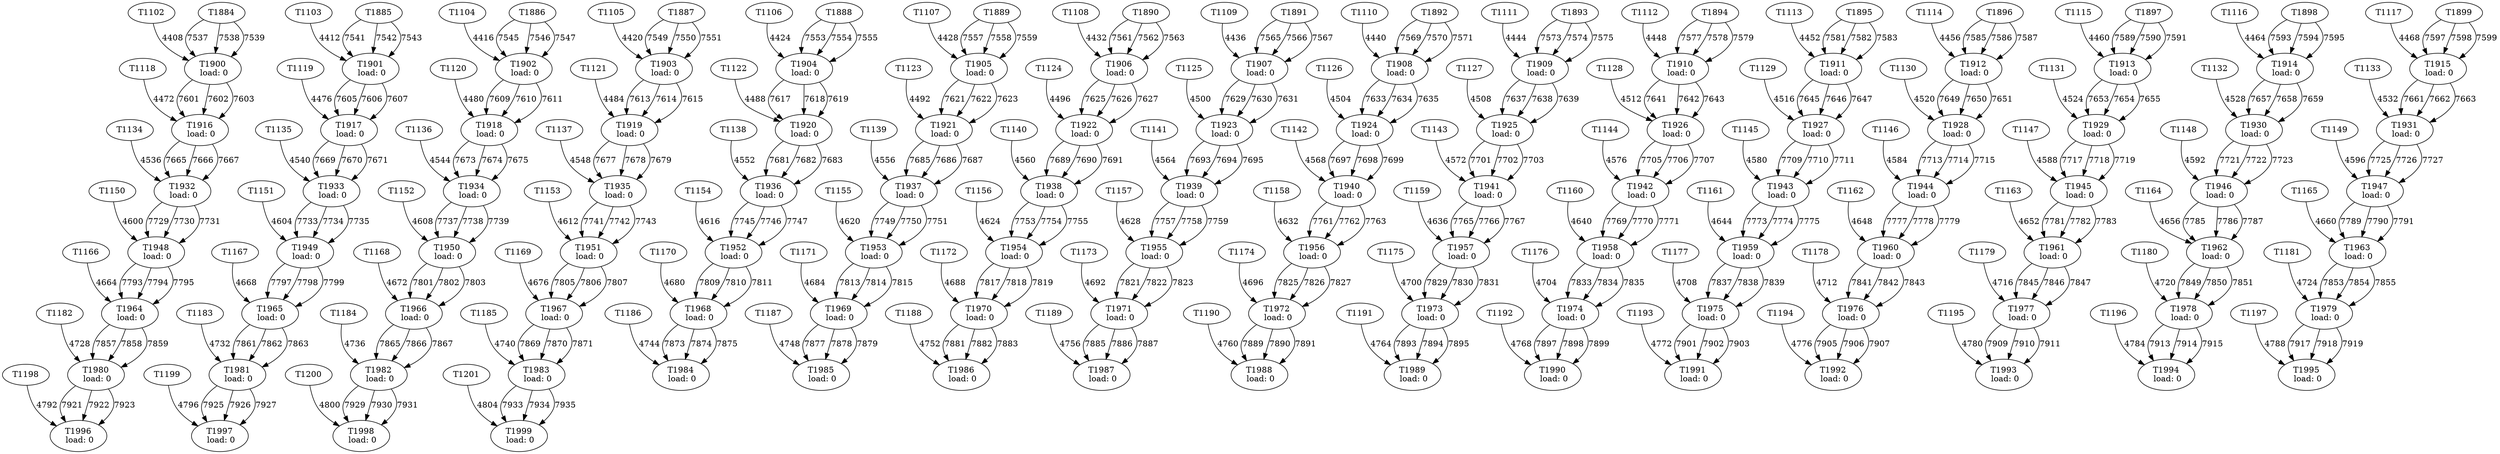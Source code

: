 digraph taskgraph {
	T1900 [label= "T1900\n load: 0"];
	T1102 -> T1900[label=4408];
	T1884 -> T1900[label=7537];
	T1884 -> T1900[label=7538];
	T1884 -> T1900[label=7539];
	T1901 [label= "T1901\n load: 0"];
	T1103 -> T1901[label=4412];
	T1885 -> T1901[label=7541];
	T1885 -> T1901[label=7542];
	T1885 -> T1901[label=7543];
	T1902 [label= "T1902\n load: 0"];
	T1104 -> T1902[label=4416];
	T1886 -> T1902[label=7545];
	T1886 -> T1902[label=7546];
	T1886 -> T1902[label=7547];
	T1903 [label= "T1903\n load: 0"];
	T1105 -> T1903[label=4420];
	T1887 -> T1903[label=7549];
	T1887 -> T1903[label=7550];
	T1887 -> T1903[label=7551];
	T1904 [label= "T1904\n load: 0"];
	T1106 -> T1904[label=4424];
	T1888 -> T1904[label=7553];
	T1888 -> T1904[label=7554];
	T1888 -> T1904[label=7555];
	T1905 [label= "T1905\n load: 0"];
	T1107 -> T1905[label=4428];
	T1889 -> T1905[label=7557];
	T1889 -> T1905[label=7558];
	T1889 -> T1905[label=7559];
	T1906 [label= "T1906\n load: 0"];
	T1108 -> T1906[label=4432];
	T1890 -> T1906[label=7561];
	T1890 -> T1906[label=7562];
	T1890 -> T1906[label=7563];
	T1907 [label= "T1907\n load: 0"];
	T1109 -> T1907[label=4436];
	T1891 -> T1907[label=7565];
	T1891 -> T1907[label=7566];
	T1891 -> T1907[label=7567];
	T1908 [label= "T1908\n load: 0"];
	T1110 -> T1908[label=4440];
	T1892 -> T1908[label=7569];
	T1892 -> T1908[label=7570];
	T1892 -> T1908[label=7571];
	T1909 [label= "T1909\n load: 0"];
	T1111 -> T1909[label=4444];
	T1893 -> T1909[label=7573];
	T1893 -> T1909[label=7574];
	T1893 -> T1909[label=7575];
	T1910 [label= "T1910\n load: 0"];
	T1112 -> T1910[label=4448];
	T1894 -> T1910[label=7577];
	T1894 -> T1910[label=7578];
	T1894 -> T1910[label=7579];
	T1911 [label= "T1911\n load: 0"];
	T1113 -> T1911[label=4452];
	T1895 -> T1911[label=7581];
	T1895 -> T1911[label=7582];
	T1895 -> T1911[label=7583];
	T1912 [label= "T1912\n load: 0"];
	T1114 -> T1912[label=4456];
	T1896 -> T1912[label=7585];
	T1896 -> T1912[label=7586];
	T1896 -> T1912[label=7587];
	T1913 [label= "T1913\n load: 0"];
	T1115 -> T1913[label=4460];
	T1897 -> T1913[label=7589];
	T1897 -> T1913[label=7590];
	T1897 -> T1913[label=7591];
	T1914 [label= "T1914\n load: 0"];
	T1116 -> T1914[label=4464];
	T1898 -> T1914[label=7593];
	T1898 -> T1914[label=7594];
	T1898 -> T1914[label=7595];
	T1915 [label= "T1915\n load: 0"];
	T1117 -> T1915[label=4468];
	T1899 -> T1915[label=7597];
	T1899 -> T1915[label=7598];
	T1899 -> T1915[label=7599];
	T1916 [label= "T1916\n load: 0"];
	T1118 -> T1916[label=4472];
	T1900 -> T1916[label=7601];
	T1900 -> T1916[label=7602];
	T1900 -> T1916[label=7603];
	T1917 [label= "T1917\n load: 0"];
	T1119 -> T1917[label=4476];
	T1901 -> T1917[label=7605];
	T1901 -> T1917[label=7606];
	T1901 -> T1917[label=7607];
	T1918 [label= "T1918\n load: 0"];
	T1120 -> T1918[label=4480];
	T1902 -> T1918[label=7609];
	T1902 -> T1918[label=7610];
	T1902 -> T1918[label=7611];
	T1919 [label= "T1919\n load: 0"];
	T1121 -> T1919[label=4484];
	T1903 -> T1919[label=7613];
	T1903 -> T1919[label=7614];
	T1903 -> T1919[label=7615];
	T1920 [label= "T1920\n load: 0"];
	T1122 -> T1920[label=4488];
	T1904 -> T1920[label=7617];
	T1904 -> T1920[label=7618];
	T1904 -> T1920[label=7619];
	T1921 [label= "T1921\n load: 0"];
	T1123 -> T1921[label=4492];
	T1905 -> T1921[label=7621];
	T1905 -> T1921[label=7622];
	T1905 -> T1921[label=7623];
	T1922 [label= "T1922\n load: 0"];
	T1124 -> T1922[label=4496];
	T1906 -> T1922[label=7625];
	T1906 -> T1922[label=7626];
	T1906 -> T1922[label=7627];
	T1923 [label= "T1923\n load: 0"];
	T1125 -> T1923[label=4500];
	T1907 -> T1923[label=7629];
	T1907 -> T1923[label=7630];
	T1907 -> T1923[label=7631];
	T1924 [label= "T1924\n load: 0"];
	T1126 -> T1924[label=4504];
	T1908 -> T1924[label=7633];
	T1908 -> T1924[label=7634];
	T1908 -> T1924[label=7635];
	T1925 [label= "T1925\n load: 0"];
	T1127 -> T1925[label=4508];
	T1909 -> T1925[label=7637];
	T1909 -> T1925[label=7638];
	T1909 -> T1925[label=7639];
	T1926 [label= "T1926\n load: 0"];
	T1128 -> T1926[label=4512];
	T1910 -> T1926[label=7641];
	T1910 -> T1926[label=7642];
	T1910 -> T1926[label=7643];
	T1927 [label= "T1927\n load: 0"];
	T1129 -> T1927[label=4516];
	T1911 -> T1927[label=7645];
	T1911 -> T1927[label=7646];
	T1911 -> T1927[label=7647];
	T1928 [label= "T1928\n load: 0"];
	T1130 -> T1928[label=4520];
	T1912 -> T1928[label=7649];
	T1912 -> T1928[label=7650];
	T1912 -> T1928[label=7651];
	T1929 [label= "T1929\n load: 0"];
	T1131 -> T1929[label=4524];
	T1913 -> T1929[label=7653];
	T1913 -> T1929[label=7654];
	T1913 -> T1929[label=7655];
	T1930 [label= "T1930\n load: 0"];
	T1132 -> T1930[label=4528];
	T1914 -> T1930[label=7657];
	T1914 -> T1930[label=7658];
	T1914 -> T1930[label=7659];
	T1931 [label= "T1931\n load: 0"];
	T1133 -> T1931[label=4532];
	T1915 -> T1931[label=7661];
	T1915 -> T1931[label=7662];
	T1915 -> T1931[label=7663];
	T1932 [label= "T1932\n load: 0"];
	T1134 -> T1932[label=4536];
	T1916 -> T1932[label=7665];
	T1916 -> T1932[label=7666];
	T1916 -> T1932[label=7667];
	T1933 [label= "T1933\n load: 0"];
	T1135 -> T1933[label=4540];
	T1917 -> T1933[label=7669];
	T1917 -> T1933[label=7670];
	T1917 -> T1933[label=7671];
	T1934 [label= "T1934\n load: 0"];
	T1136 -> T1934[label=4544];
	T1918 -> T1934[label=7673];
	T1918 -> T1934[label=7674];
	T1918 -> T1934[label=7675];
	T1935 [label= "T1935\n load: 0"];
	T1137 -> T1935[label=4548];
	T1919 -> T1935[label=7677];
	T1919 -> T1935[label=7678];
	T1919 -> T1935[label=7679];
	T1936 [label= "T1936\n load: 0"];
	T1138 -> T1936[label=4552];
	T1920 -> T1936[label=7681];
	T1920 -> T1936[label=7682];
	T1920 -> T1936[label=7683];
	T1937 [label= "T1937\n load: 0"];
	T1139 -> T1937[label=4556];
	T1921 -> T1937[label=7685];
	T1921 -> T1937[label=7686];
	T1921 -> T1937[label=7687];
	T1938 [label= "T1938\n load: 0"];
	T1140 -> T1938[label=4560];
	T1922 -> T1938[label=7689];
	T1922 -> T1938[label=7690];
	T1922 -> T1938[label=7691];
	T1939 [label= "T1939\n load: 0"];
	T1141 -> T1939[label=4564];
	T1923 -> T1939[label=7693];
	T1923 -> T1939[label=7694];
	T1923 -> T1939[label=7695];
	T1940 [label= "T1940\n load: 0"];
	T1142 -> T1940[label=4568];
	T1924 -> T1940[label=7697];
	T1924 -> T1940[label=7698];
	T1924 -> T1940[label=7699];
	T1941 [label= "T1941\n load: 0"];
	T1143 -> T1941[label=4572];
	T1925 -> T1941[label=7701];
	T1925 -> T1941[label=7702];
	T1925 -> T1941[label=7703];
	T1942 [label= "T1942\n load: 0"];
	T1144 -> T1942[label=4576];
	T1926 -> T1942[label=7705];
	T1926 -> T1942[label=7706];
	T1926 -> T1942[label=7707];
	T1943 [label= "T1943\n load: 0"];
	T1145 -> T1943[label=4580];
	T1927 -> T1943[label=7709];
	T1927 -> T1943[label=7710];
	T1927 -> T1943[label=7711];
	T1944 [label= "T1944\n load: 0"];
	T1146 -> T1944[label=4584];
	T1928 -> T1944[label=7713];
	T1928 -> T1944[label=7714];
	T1928 -> T1944[label=7715];
	T1945 [label= "T1945\n load: 0"];
	T1147 -> T1945[label=4588];
	T1929 -> T1945[label=7717];
	T1929 -> T1945[label=7718];
	T1929 -> T1945[label=7719];
	T1946 [label= "T1946\n load: 0"];
	T1148 -> T1946[label=4592];
	T1930 -> T1946[label=7721];
	T1930 -> T1946[label=7722];
	T1930 -> T1946[label=7723];
	T1947 [label= "T1947\n load: 0"];
	T1149 -> T1947[label=4596];
	T1931 -> T1947[label=7725];
	T1931 -> T1947[label=7726];
	T1931 -> T1947[label=7727];
	T1948 [label= "T1948\n load: 0"];
	T1150 -> T1948[label=4600];
	T1932 -> T1948[label=7729];
	T1932 -> T1948[label=7730];
	T1932 -> T1948[label=7731];
	T1949 [label= "T1949\n load: 0"];
	T1151 -> T1949[label=4604];
	T1933 -> T1949[label=7733];
	T1933 -> T1949[label=7734];
	T1933 -> T1949[label=7735];
	T1950 [label= "T1950\n load: 0"];
	T1152 -> T1950[label=4608];
	T1934 -> T1950[label=7737];
	T1934 -> T1950[label=7738];
	T1934 -> T1950[label=7739];
	T1951 [label= "T1951\n load: 0"];
	T1153 -> T1951[label=4612];
	T1935 -> T1951[label=7741];
	T1935 -> T1951[label=7742];
	T1935 -> T1951[label=7743];
	T1952 [label= "T1952\n load: 0"];
	T1154 -> T1952[label=4616];
	T1936 -> T1952[label=7745];
	T1936 -> T1952[label=7746];
	T1936 -> T1952[label=7747];
	T1953 [label= "T1953\n load: 0"];
	T1155 -> T1953[label=4620];
	T1937 -> T1953[label=7749];
	T1937 -> T1953[label=7750];
	T1937 -> T1953[label=7751];
	T1954 [label= "T1954\n load: 0"];
	T1156 -> T1954[label=4624];
	T1938 -> T1954[label=7753];
	T1938 -> T1954[label=7754];
	T1938 -> T1954[label=7755];
	T1955 [label= "T1955\n load: 0"];
	T1157 -> T1955[label=4628];
	T1939 -> T1955[label=7757];
	T1939 -> T1955[label=7758];
	T1939 -> T1955[label=7759];
	T1956 [label= "T1956\n load: 0"];
	T1158 -> T1956[label=4632];
	T1940 -> T1956[label=7761];
	T1940 -> T1956[label=7762];
	T1940 -> T1956[label=7763];
	T1957 [label= "T1957\n load: 0"];
	T1159 -> T1957[label=4636];
	T1941 -> T1957[label=7765];
	T1941 -> T1957[label=7766];
	T1941 -> T1957[label=7767];
	T1958 [label= "T1958\n load: 0"];
	T1160 -> T1958[label=4640];
	T1942 -> T1958[label=7769];
	T1942 -> T1958[label=7770];
	T1942 -> T1958[label=7771];
	T1959 [label= "T1959\n load: 0"];
	T1161 -> T1959[label=4644];
	T1943 -> T1959[label=7773];
	T1943 -> T1959[label=7774];
	T1943 -> T1959[label=7775];
	T1960 [label= "T1960\n load: 0"];
	T1162 -> T1960[label=4648];
	T1944 -> T1960[label=7777];
	T1944 -> T1960[label=7778];
	T1944 -> T1960[label=7779];
	T1961 [label= "T1961\n load: 0"];
	T1163 -> T1961[label=4652];
	T1945 -> T1961[label=7781];
	T1945 -> T1961[label=7782];
	T1945 -> T1961[label=7783];
	T1962 [label= "T1962\n load: 0"];
	T1164 -> T1962[label=4656];
	T1946 -> T1962[label=7785];
	T1946 -> T1962[label=7786];
	T1946 -> T1962[label=7787];
	T1963 [label= "T1963\n load: 0"];
	T1165 -> T1963[label=4660];
	T1947 -> T1963[label=7789];
	T1947 -> T1963[label=7790];
	T1947 -> T1963[label=7791];
	T1964 [label= "T1964\n load: 0"];
	T1166 -> T1964[label=4664];
	T1948 -> T1964[label=7793];
	T1948 -> T1964[label=7794];
	T1948 -> T1964[label=7795];
	T1965 [label= "T1965\n load: 0"];
	T1167 -> T1965[label=4668];
	T1949 -> T1965[label=7797];
	T1949 -> T1965[label=7798];
	T1949 -> T1965[label=7799];
	T1966 [label= "T1966\n load: 0"];
	T1168 -> T1966[label=4672];
	T1950 -> T1966[label=7801];
	T1950 -> T1966[label=7802];
	T1950 -> T1966[label=7803];
	T1967 [label= "T1967\n load: 0"];
	T1169 -> T1967[label=4676];
	T1951 -> T1967[label=7805];
	T1951 -> T1967[label=7806];
	T1951 -> T1967[label=7807];
	T1968 [label= "T1968\n load: 0"];
	T1170 -> T1968[label=4680];
	T1952 -> T1968[label=7809];
	T1952 -> T1968[label=7810];
	T1952 -> T1968[label=7811];
	T1969 [label= "T1969\n load: 0"];
	T1171 -> T1969[label=4684];
	T1953 -> T1969[label=7813];
	T1953 -> T1969[label=7814];
	T1953 -> T1969[label=7815];
	T1970 [label= "T1970\n load: 0"];
	T1172 -> T1970[label=4688];
	T1954 -> T1970[label=7817];
	T1954 -> T1970[label=7818];
	T1954 -> T1970[label=7819];
	T1971 [label= "T1971\n load: 0"];
	T1173 -> T1971[label=4692];
	T1955 -> T1971[label=7821];
	T1955 -> T1971[label=7822];
	T1955 -> T1971[label=7823];
	T1972 [label= "T1972\n load: 0"];
	T1174 -> T1972[label=4696];
	T1956 -> T1972[label=7825];
	T1956 -> T1972[label=7826];
	T1956 -> T1972[label=7827];
	T1973 [label= "T1973\n load: 0"];
	T1175 -> T1973[label=4700];
	T1957 -> T1973[label=7829];
	T1957 -> T1973[label=7830];
	T1957 -> T1973[label=7831];
	T1974 [label= "T1974\n load: 0"];
	T1176 -> T1974[label=4704];
	T1958 -> T1974[label=7833];
	T1958 -> T1974[label=7834];
	T1958 -> T1974[label=7835];
	T1975 [label= "T1975\n load: 0"];
	T1177 -> T1975[label=4708];
	T1959 -> T1975[label=7837];
	T1959 -> T1975[label=7838];
	T1959 -> T1975[label=7839];
	T1976 [label= "T1976\n load: 0"];
	T1178 -> T1976[label=4712];
	T1960 -> T1976[label=7841];
	T1960 -> T1976[label=7842];
	T1960 -> T1976[label=7843];
	T1977 [label= "T1977\n load: 0"];
	T1179 -> T1977[label=4716];
	T1961 -> T1977[label=7845];
	T1961 -> T1977[label=7846];
	T1961 -> T1977[label=7847];
	T1978 [label= "T1978\n load: 0"];
	T1180 -> T1978[label=4720];
	T1962 -> T1978[label=7849];
	T1962 -> T1978[label=7850];
	T1962 -> T1978[label=7851];
	T1979 [label= "T1979\n load: 0"];
	T1181 -> T1979[label=4724];
	T1963 -> T1979[label=7853];
	T1963 -> T1979[label=7854];
	T1963 -> T1979[label=7855];
	T1980 [label= "T1980\n load: 0"];
	T1182 -> T1980[label=4728];
	T1964 -> T1980[label=7857];
	T1964 -> T1980[label=7858];
	T1964 -> T1980[label=7859];
	T1981 [label= "T1981\n load: 0"];
	T1183 -> T1981[label=4732];
	T1965 -> T1981[label=7861];
	T1965 -> T1981[label=7862];
	T1965 -> T1981[label=7863];
	T1982 [label= "T1982\n load: 0"];
	T1184 -> T1982[label=4736];
	T1966 -> T1982[label=7865];
	T1966 -> T1982[label=7866];
	T1966 -> T1982[label=7867];
	T1983 [label= "T1983\n load: 0"];
	T1185 -> T1983[label=4740];
	T1967 -> T1983[label=7869];
	T1967 -> T1983[label=7870];
	T1967 -> T1983[label=7871];
	T1984 [label= "T1984\n load: 0"];
	T1186 -> T1984[label=4744];
	T1968 -> T1984[label=7873];
	T1968 -> T1984[label=7874];
	T1968 -> T1984[label=7875];
	T1985 [label= "T1985\n load: 0"];
	T1187 -> T1985[label=4748];
	T1969 -> T1985[label=7877];
	T1969 -> T1985[label=7878];
	T1969 -> T1985[label=7879];
	T1986 [label= "T1986\n load: 0"];
	T1188 -> T1986[label=4752];
	T1970 -> T1986[label=7881];
	T1970 -> T1986[label=7882];
	T1970 -> T1986[label=7883];
	T1987 [label= "T1987\n load: 0"];
	T1189 -> T1987[label=4756];
	T1971 -> T1987[label=7885];
	T1971 -> T1987[label=7886];
	T1971 -> T1987[label=7887];
	T1988 [label= "T1988\n load: 0"];
	T1190 -> T1988[label=4760];
	T1972 -> T1988[label=7889];
	T1972 -> T1988[label=7890];
	T1972 -> T1988[label=7891];
	T1989 [label= "T1989\n load: 0"];
	T1191 -> T1989[label=4764];
	T1973 -> T1989[label=7893];
	T1973 -> T1989[label=7894];
	T1973 -> T1989[label=7895];
	T1990 [label= "T1990\n load: 0"];
	T1192 -> T1990[label=4768];
	T1974 -> T1990[label=7897];
	T1974 -> T1990[label=7898];
	T1974 -> T1990[label=7899];
	T1991 [label= "T1991\n load: 0"];
	T1193 -> T1991[label=4772];
	T1975 -> T1991[label=7901];
	T1975 -> T1991[label=7902];
	T1975 -> T1991[label=7903];
	T1992 [label= "T1992\n load: 0"];
	T1194 -> T1992[label=4776];
	T1976 -> T1992[label=7905];
	T1976 -> T1992[label=7906];
	T1976 -> T1992[label=7907];
	T1993 [label= "T1993\n load: 0"];
	T1195 -> T1993[label=4780];
	T1977 -> T1993[label=7909];
	T1977 -> T1993[label=7910];
	T1977 -> T1993[label=7911];
	T1994 [label= "T1994\n load: 0"];
	T1196 -> T1994[label=4784];
	T1978 -> T1994[label=7913];
	T1978 -> T1994[label=7914];
	T1978 -> T1994[label=7915];
	T1995 [label= "T1995\n load: 0"];
	T1197 -> T1995[label=4788];
	T1979 -> T1995[label=7917];
	T1979 -> T1995[label=7918];
	T1979 -> T1995[label=7919];
	T1996 [label= "T1996\n load: 0"];
	T1198 -> T1996[label=4792];
	T1980 -> T1996[label=7921];
	T1980 -> T1996[label=7922];
	T1980 -> T1996[label=7923];
	T1997 [label= "T1997\n load: 0"];
	T1199 -> T1997[label=4796];
	T1981 -> T1997[label=7925];
	T1981 -> T1997[label=7926];
	T1981 -> T1997[label=7927];
	T1998 [label= "T1998\n load: 0"];
	T1200 -> T1998[label=4800];
	T1982 -> T1998[label=7929];
	T1982 -> T1998[label=7930];
	T1982 -> T1998[label=7931];
	T1999 [label= "T1999\n load: 0"];
	T1201 -> T1999[label=4804];
	T1983 -> T1999[label=7933];
	T1983 -> T1999[label=7934];
	T1983 -> T1999[label=7935];
}
